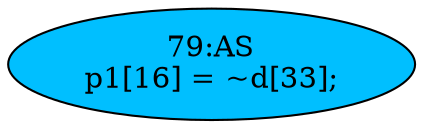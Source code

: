 strict digraph "" {
	node [label="\N"];
	"79:AS"	 [ast="<pyverilog.vparser.ast.Assign object at 0x7fee01bc99d0>",
		def_var="['p1']",
		fillcolor=deepskyblue,
		label="79:AS
p1[16] = ~d[33];",
		statements="[]",
		style=filled,
		typ=Assign,
		use_var="['d']"];
}

